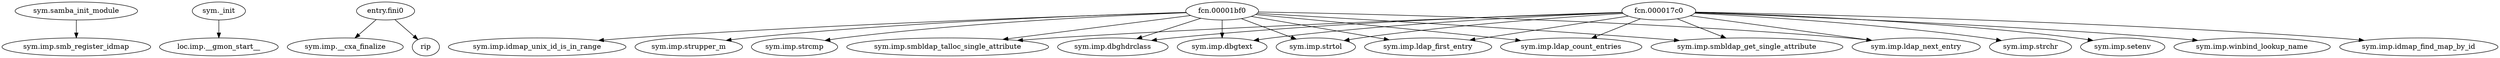 digraph code {
  "0x00003100" [label="sym.samba_init_module"];
  "0x00003100" -> "0x00001590";
  "0x00001590" [label="sym.imp.smb_register_idmap"];
  "0x000013b8" [label="sym._init"];
  "0x000013b8" -> "0x00001420";
  "0x00001420" [label="loc.imp.__gmon_start__"];
  "0x00001750" [label="entry.fini0"];
  "0x00001750" -> "0x00001510";
  "0x00001510" [label="sym.imp.__cxa_finalize"];
  "0x00001750" -> "0x000016c0";
  "0x000016c0" [label="rip"];
  "0x000017c0" [label="fcn.000017c0"];
  "0x000017c0" -> "0x00001480";
  "0x00001480" [label="sym.imp.ldap_count_entries"];
  "0x000017c0" -> "0x000014b0";
  "0x000014b0" [label="sym.imp.smbldap_get_single_attribute"];
  "0x000017c0" -> "0x000013f0";
  "0x000013f0" [label="sym.imp.ldap_next_entry"];
  "0x000017c0" -> "0x00001400";
  "0x00001400" [label="sym.imp.smbldap_talloc_single_attribute"];
  "0x000017c0" -> "0x000014e0";
  "0x000014e0" [label="sym.imp.dbghdrclass"];
  "0x000017c0" -> "0x00001630";
  "0x00001630" [label="sym.imp.dbgtext"];
  "0x000017c0" -> "0x000015b0";
  "0x000015b0" [label="sym.imp.strtol"];
  "0x000017c0" -> "0x000015c0";
  "0x000015c0" [label="sym.imp.idmap_find_map_by_id"];
  "0x000017c0" -> "0x000015d0";
  "0x000015d0" [label="sym.imp.strchr"];
  "0x000017c0" -> "0x000015e0";
  "0x000015e0" [label="sym.imp.setenv"];
  "0x000017c0" -> "0x00001500";
  "0x00001500" [label="sym.imp.winbind_lookup_name"];
  "0x000017c0" -> "0x00001570";
  "0x00001570" [label="sym.imp.ldap_first_entry"];
  "0x00001bf0" [label="fcn.00001bf0"];
  "0x00001bf0" -> "0x00001480";
  "0x00001480" [label="sym.imp.ldap_count_entries"];
  "0x00001bf0" -> "0x000014b0";
  "0x000014b0" [label="sym.imp.smbldap_get_single_attribute"];
  "0x00001bf0" -> "0x000013f0";
  "0x000013f0" [label="sym.imp.ldap_next_entry"];
  "0x00001bf0" -> "0x00001400";
  "0x00001400" [label="sym.imp.smbldap_talloc_single_attribute"];
  "0x00001bf0" -> "0x000014e0";
  "0x000014e0" [label="sym.imp.dbghdrclass"];
  "0x00001bf0" -> "0x00001630";
  "0x00001630" [label="sym.imp.dbgtext"];
  "0x00001bf0" -> "0x000015b0";
  "0x000015b0" [label="sym.imp.strtol"];
  "0x00001bf0" -> "0x00001560";
  "0x00001560" [label="sym.imp.idmap_unix_id_is_in_range"];
  "0x00001bf0" -> "0x00001650";
  "0x00001650" [label="sym.imp.strupper_m"];
  "0x00001bf0" -> "0x00001610";
  "0x00001610" [label="sym.imp.strcmp"];
  "0x00001bf0" -> "0x00001570";
  "0x00001570" [label="sym.imp.ldap_first_entry"];
}
